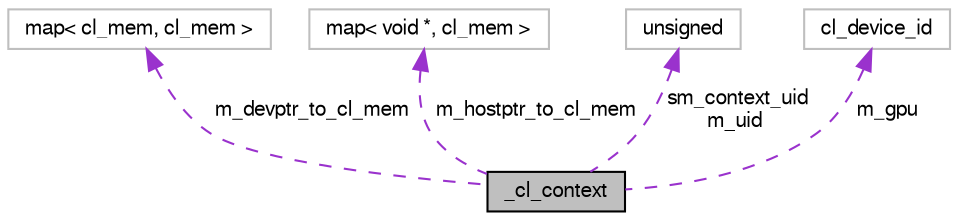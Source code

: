 digraph "_cl_context"
{
  bgcolor="transparent";
  edge [fontname="FreeSans",fontsize="10",labelfontname="FreeSans",labelfontsize="10"];
  node [fontname="FreeSans",fontsize="10",shape=record];
  Node1 [label="_cl_context",height=0.2,width=0.4,color="black", fillcolor="grey75", style="filled", fontcolor="black"];
  Node2 -> Node1 [dir="back",color="darkorchid3",fontsize="10",style="dashed",label=" m_devptr_to_cl_mem" ,fontname="FreeSans"];
  Node2 [label="map\< cl_mem, cl_mem \>",height=0.2,width=0.4,color="grey75"];
  Node3 -> Node1 [dir="back",color="darkorchid3",fontsize="10",style="dashed",label=" m_hostptr_to_cl_mem" ,fontname="FreeSans"];
  Node3 [label="map\< void *, cl_mem \>",height=0.2,width=0.4,color="grey75"];
  Node4 -> Node1 [dir="back",color="darkorchid3",fontsize="10",style="dashed",label=" sm_context_uid\nm_uid" ,fontname="FreeSans"];
  Node4 [label="unsigned",height=0.2,width=0.4,color="grey75"];
  Node5 -> Node1 [dir="back",color="darkorchid3",fontsize="10",style="dashed",label=" m_gpu" ,fontname="FreeSans"];
  Node5 [label="cl_device_id",height=0.2,width=0.4,color="grey75"];
}
